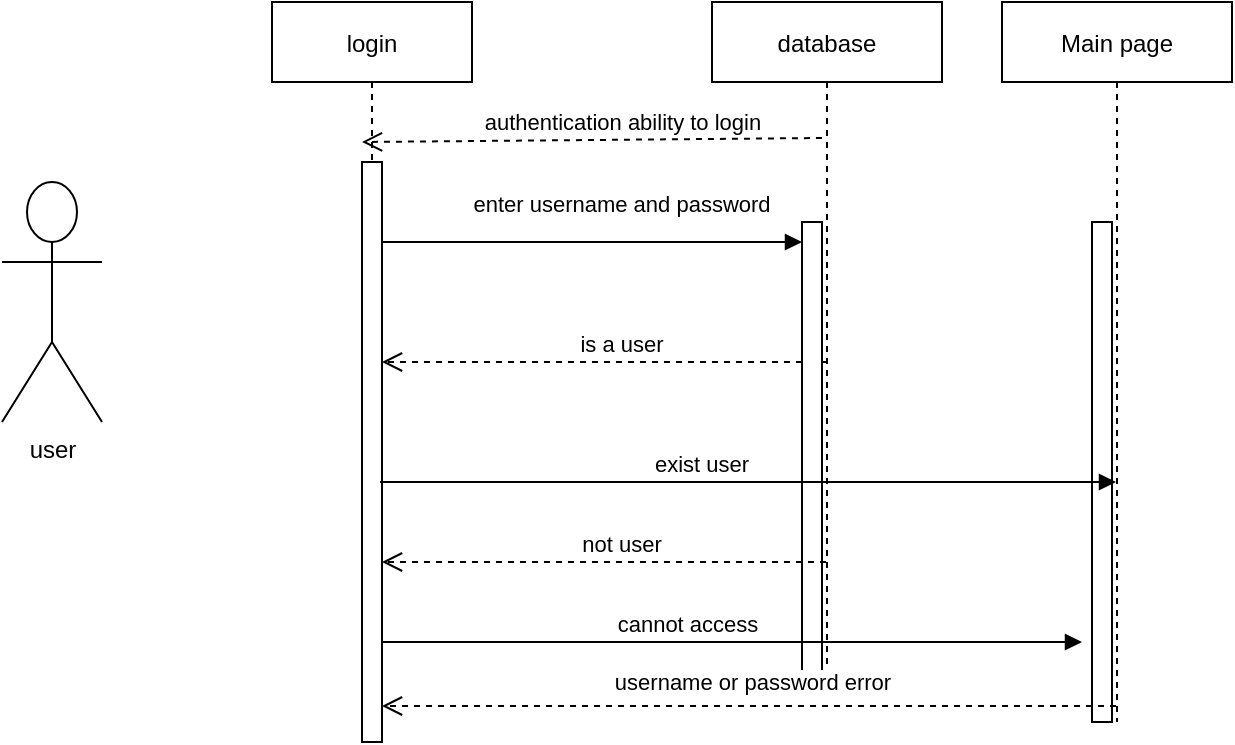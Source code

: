 <mxfile version="14.2.9" type="github">
  <diagram id="FvoMp0qvg11pgWzWYh_j" name="Page-1">
    <mxGraphModel dx="868" dy="393" grid="1" gridSize="10" guides="1" tooltips="1" connect="1" arrows="1" fold="1" page="1" pageScale="1" pageWidth="850" pageHeight="1100" math="0" shadow="0">
      <root>
        <mxCell id="0" />
        <mxCell id="1" parent="0" />
        <mxCell id="o2DS30bgA_FUiOFr8fnc-1" value="login" style="shape=umlLifeline;perimeter=lifelinePerimeter;container=1;collapsible=0;recursiveResize=0;rounded=0;shadow=0;strokeWidth=1;" vertex="1" parent="1">
          <mxGeometry x="205" y="70" width="100" height="370" as="geometry" />
        </mxCell>
        <mxCell id="o2DS30bgA_FUiOFr8fnc-2" value="" style="points=[];perimeter=orthogonalPerimeter;rounded=0;shadow=0;strokeWidth=1;" vertex="1" parent="o2DS30bgA_FUiOFr8fnc-1">
          <mxGeometry x="45" y="80" width="10" height="290" as="geometry" />
        </mxCell>
        <mxCell id="o2DS30bgA_FUiOFr8fnc-5" value="is a user" style="verticalAlign=bottom;endArrow=open;dashed=1;endSize=8;shadow=0;strokeWidth=1;" edge="1" parent="1" source="o2DS30bgA_FUiOFr8fnc-8" target="o2DS30bgA_FUiOFr8fnc-2">
          <mxGeometry x="-0.081" relative="1" as="geometry">
            <mxPoint x="360" y="226" as="targetPoint" />
            <mxPoint x="430" y="349.5" as="sourcePoint" />
            <Array as="points">
              <mxPoint x="340" y="250" />
            </Array>
            <mxPoint as="offset" />
          </mxGeometry>
        </mxCell>
        <mxCell id="o2DS30bgA_FUiOFr8fnc-6" value="enter username and password" style="verticalAlign=bottom;endArrow=block;shadow=0;strokeWidth=1;" edge="1" parent="1" source="o2DS30bgA_FUiOFr8fnc-2" target="o2DS30bgA_FUiOFr8fnc-9">
          <mxGeometry x="0.143" y="10" relative="1" as="geometry">
            <mxPoint x="360" y="150" as="sourcePoint" />
            <mxPoint x="430" y="150.0" as="targetPoint" />
            <Array as="points">
              <mxPoint x="390" y="190" />
            </Array>
            <mxPoint as="offset" />
          </mxGeometry>
        </mxCell>
        <mxCell id="o2DS30bgA_FUiOFr8fnc-7" value="user" style="shape=umlActor;verticalLabelPosition=bottom;labelBackgroundColor=#ffffff;verticalAlign=top;html=1;outlineConnect=0;" vertex="1" parent="1">
          <mxGeometry x="70" y="160" width="50" height="120" as="geometry" />
        </mxCell>
        <mxCell id="o2DS30bgA_FUiOFr8fnc-8" value="database" style="shape=umlLifeline;perimeter=lifelinePerimeter;container=1;collapsible=0;recursiveResize=0;rounded=0;shadow=0;strokeWidth=1;" vertex="1" parent="1">
          <mxGeometry x="425" y="70" width="115" height="340" as="geometry" />
        </mxCell>
        <mxCell id="o2DS30bgA_FUiOFr8fnc-9" value="" style="points=[];perimeter=orthogonalPerimeter;rounded=0;shadow=0;strokeWidth=1;" vertex="1" parent="o2DS30bgA_FUiOFr8fnc-8">
          <mxGeometry x="45" y="110" width="10" height="230" as="geometry" />
        </mxCell>
        <mxCell id="o2DS30bgA_FUiOFr8fnc-11" value="" style="verticalAlign=bottom;endArrow=open;dashed=1;endSize=8;shadow=0;strokeWidth=1;exitX=0.478;exitY=0.2;exitDx=0;exitDy=0;exitPerimeter=0;" edge="1" parent="1" source="o2DS30bgA_FUiOFr8fnc-8">
          <mxGeometry x="1" y="-73" relative="1" as="geometry">
            <mxPoint x="250" y="140.0" as="targetPoint" />
            <mxPoint x="390" y="140" as="sourcePoint" />
            <mxPoint x="-70" y="53" as="offset" />
          </mxGeometry>
        </mxCell>
        <mxCell id="o2DS30bgA_FUiOFr8fnc-13" value="&lt;span style=&quot;font-size: 11px ; background-color: rgb(255 , 255 , 255)&quot;&gt;authentication ability to login&lt;/span&gt;" style="text;html=1;align=center;verticalAlign=middle;resizable=0;points=[];autosize=1;" vertex="1" parent="1">
          <mxGeometry x="305" y="120" width="150" height="20" as="geometry" />
        </mxCell>
        <mxCell id="o2DS30bgA_FUiOFr8fnc-14" value="Main page" style="shape=umlLifeline;perimeter=lifelinePerimeter;container=1;collapsible=0;recursiveResize=0;rounded=0;shadow=0;strokeWidth=1;" vertex="1" parent="1">
          <mxGeometry x="570" y="70" width="115" height="360" as="geometry" />
        </mxCell>
        <mxCell id="o2DS30bgA_FUiOFr8fnc-15" value="" style="points=[];perimeter=orthogonalPerimeter;rounded=0;shadow=0;strokeWidth=1;" vertex="1" parent="o2DS30bgA_FUiOFr8fnc-14">
          <mxGeometry x="45" y="110" width="10" height="250" as="geometry" />
        </mxCell>
        <mxCell id="o2DS30bgA_FUiOFr8fnc-16" value="exist user" style="verticalAlign=bottom;endArrow=block;shadow=0;strokeWidth=1;" edge="1" parent="1" target="o2DS30bgA_FUiOFr8fnc-14">
          <mxGeometry x="-0.125" relative="1" as="geometry">
            <mxPoint x="259" y="310" as="sourcePoint" />
            <mxPoint x="470" y="320" as="targetPoint" />
            <Array as="points">
              <mxPoint x="430" y="310" />
            </Array>
            <mxPoint as="offset" />
          </mxGeometry>
        </mxCell>
        <mxCell id="o2DS30bgA_FUiOFr8fnc-17" value="not user" style="verticalAlign=bottom;endArrow=open;dashed=1;endSize=8;shadow=0;strokeWidth=1;" edge="1" parent="1">
          <mxGeometry x="-0.081" relative="1" as="geometry">
            <mxPoint x="260" y="350" as="targetPoint" />
            <mxPoint x="482" y="350" as="sourcePoint" />
            <Array as="points">
              <mxPoint x="340" y="350" />
            </Array>
            <mxPoint as="offset" />
          </mxGeometry>
        </mxCell>
        <mxCell id="o2DS30bgA_FUiOFr8fnc-18" value="cannot access" style="verticalAlign=bottom;endArrow=block;shadow=0;strokeWidth=1;" edge="1" parent="1">
          <mxGeometry x="-0.125" relative="1" as="geometry">
            <mxPoint x="260" y="390" as="sourcePoint" />
            <mxPoint x="610" y="390" as="targetPoint" />
            <Array as="points">
              <mxPoint x="431" y="390" />
            </Array>
            <mxPoint as="offset" />
          </mxGeometry>
        </mxCell>
        <mxCell id="o2DS30bgA_FUiOFr8fnc-19" value="&lt;span style=&quot;font-size: 11px ; background-color: rgb(255 , 255 , 255)&quot;&gt;username or password error&lt;/span&gt;" style="text;html=1;align=center;verticalAlign=middle;resizable=0;points=[];autosize=1;" vertex="1" parent="1">
          <mxGeometry x="370" y="400" width="150" height="20" as="geometry" />
        </mxCell>
        <mxCell id="o2DS30bgA_FUiOFr8fnc-21" value="" style="verticalAlign=bottom;endArrow=open;dashed=1;endSize=8;shadow=0;strokeWidth=1;" edge="1" parent="1" source="o2DS30bgA_FUiOFr8fnc-14">
          <mxGeometry x="1" y="-73" relative="1" as="geometry">
            <mxPoint x="260" y="422.0" as="targetPoint" />
            <mxPoint x="489.97" y="420" as="sourcePoint" />
            <mxPoint x="-70" y="53" as="offset" />
          </mxGeometry>
        </mxCell>
      </root>
    </mxGraphModel>
  </diagram>
</mxfile>
